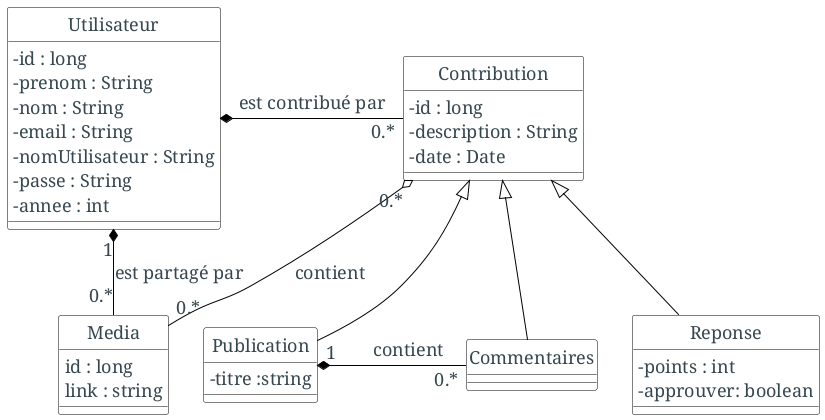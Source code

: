 @startuml
left to right direction
skinparam backgroundColor #fff
skinparam defaultFontColor #37474f
skinparam defaultFontSize 18
skinparam defaultFontName serif
skinparam defaultFontStyle normal
skinparam classAttributeIconSize 0
skinparam classBackgroundColor #fff
skinparam classBorderColor #000
skinparam classArrowColor #000

hide class circle

class  "Utilisateur"  as user{
-id : long
-prenom : String
-nom : String
-email : String
-nomUtilisateur : String
-passe : String
-annee : int
}

class "Contribution" as contribution {
-id : long
-description : String
-date : Date
}

class "Publication" as post{
-titre :string
}

class "Commentaires" as comments

class "Reponse" as response{
-points : int
-approuver: boolean
}

class "Media" as media{
id : long
link : string
}

user  *- "0.*" contribution : est contribué par
top to bottom direction
user "1" *-- "0.*" media : est partagé par
contribution "0.*" o-- "0.*" media : contient
contribution <|-- post
contribution <|- comments
contribution <|-- response
post "1" *- "0.*" comments :\tcontient\t
@enduml